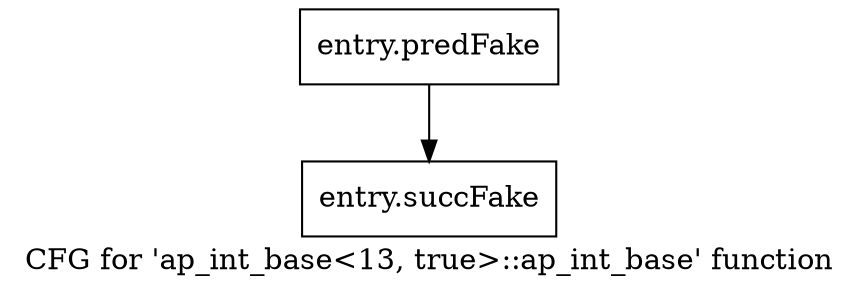digraph "CFG for 'ap_int_base\<13, true\>::ap_int_base' function" {
	label="CFG for 'ap_int_base\<13, true\>::ap_int_base' function";

	Node0x5910880 [shape=record,filename="",linenumber="",label="{entry.predFake}"];
	Node0x5910880 -> Node0x5853d80[ callList="" memoryops="" filename="/home/omerfaruk/tools/Xilinx/Vitis_HLS/2023.2/include/etc/ap_int_base.h" execusionnum="3"];
	Node0x5853d80 [shape=record,filename="/home/omerfaruk/tools/Xilinx/Vitis_HLS/2023.2/include/etc/ap_int_base.h",linenumber="175",label="{entry.succFake}"];
}
